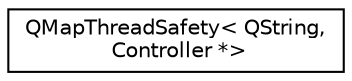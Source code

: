 digraph "Graphical Class Hierarchy"
{
  edge [fontname="Helvetica",fontsize="10",labelfontname="Helvetica",labelfontsize="10"];
  node [fontname="Helvetica",fontsize="10",shape=record];
  rankdir="LR";
  Node0 [label="QMapThreadSafety\< QString,\l Controller *\>",height=0.2,width=0.4,color="black", fillcolor="white", style="filled",URL="$class_q_map_thread_safety.html"];
}

